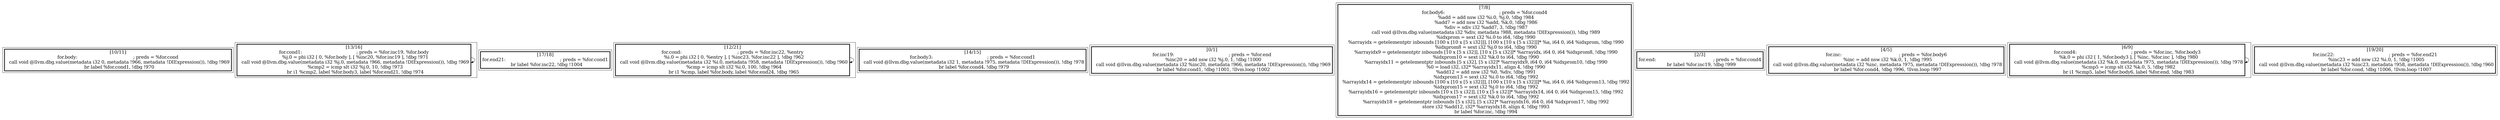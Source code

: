 
digraph G {





subgraph cluster10 {


node128 [penwidth=3.0,fontsize=20,shape=rectangle,label="[10/11]
for.body:                                         ; preds = %for.cond
  call void @llvm.dbg.value(metadata i32 0, metadata !966, metadata !DIExpression()), !dbg !969
  br label %for.cond1, !dbg !970
" ]



}

subgraph cluster9 {


node127 [penwidth=3.0,fontsize=20,shape=rectangle,label="[13/16]
for.cond1:                                        ; preds = %for.inc19, %for.body
  %j.0 = phi i32 [ 0, %for.body ], [ %inc20, %for.inc19 ], !dbg !971
  call void @llvm.dbg.value(metadata i32 %j.0, metadata !966, metadata !DIExpression()), !dbg !969
  %cmp2 = icmp slt i32 %j.0, 10, !dbg !973
  br i1 %cmp2, label %for.body3, label %for.end21, !dbg !974
" ]

node127->node127 [ ]


}

subgraph cluster8 {


node126 [penwidth=3.0,fontsize=20,shape=rectangle,label="[17/18]
for.end21:                                        ; preds = %for.cond1
  br label %for.inc22, !dbg !1004
" ]



}

subgraph cluster7 {


node125 [penwidth=3.0,fontsize=20,shape=rectangle,label="[12/21]
for.cond:                                         ; preds = %for.inc22, %entry
  %i.0 = phi i32 [ 0, %entry ], [ %inc23, %for.inc22 ], !dbg !962
  call void @llvm.dbg.value(metadata i32 %i.0, metadata !958, metadata !DIExpression()), !dbg !960
  %cmp = icmp slt i32 %i.0, 100, !dbg !964
  br i1 %cmp, label %for.body, label %for.end24, !dbg !965
" ]

node125->node125 [ ]


}

subgraph cluster6 {


node124 [penwidth=3.0,fontsize=20,shape=rectangle,label="[14/15]
for.body3:                                        ; preds = %for.cond1
  call void @llvm.dbg.value(metadata i32 1, metadata !975, metadata !DIExpression()), !dbg !978
  br label %for.cond4, !dbg !979
" ]



}

subgraph cluster0 {


node118 [penwidth=3.0,fontsize=20,shape=rectangle,label="[0/1]
for.inc19:                                        ; preds = %for.end
  %inc20 = add nsw i32 %j.0, 1, !dbg !1000
  call void @llvm.dbg.value(metadata i32 %inc20, metadata !966, metadata !DIExpression()), !dbg !969
  br label %for.cond1, !dbg !1001, !llvm.loop !1002
" ]



}

subgraph cluster5 {


node123 [penwidth=3.0,fontsize=20,shape=rectangle,label="[7/8]
for.body6:                                        ; preds = %for.cond4
  %add = add nsw i32 %i.0, %j.0, !dbg !984
  %add7 = add nsw i32 %add, %k.0, !dbg !986
  %div = sdiv i32 %add7, 3, !dbg !987
  call void @llvm.dbg.value(metadata i32 %div, metadata !988, metadata !DIExpression()), !dbg !989
  %idxprom = sext i32 %i.0 to i64, !dbg !990
  %arrayidx = getelementptr inbounds [100 x [10 x [5 x i32]]], [100 x [10 x [5 x i32]]]* %a, i64 0, i64 %idxprom, !dbg !990
  %idxprom8 = sext i32 %j.0 to i64, !dbg !990
  %arrayidx9 = getelementptr inbounds [10 x [5 x i32]], [10 x [5 x i32]]* %arrayidx, i64 0, i64 %idxprom8, !dbg !990
  %idxprom10 = sext i32 %k.0 to i64, !dbg !990
  %arrayidx11 = getelementptr inbounds [5 x i32], [5 x i32]* %arrayidx9, i64 0, i64 %idxprom10, !dbg !990
  %0 = load i32, i32* %arrayidx11, align 4, !dbg !990
  %add12 = add nsw i32 %0, %div, !dbg !991
  %idxprom13 = sext i32 %i.0 to i64, !dbg !992
  %arrayidx14 = getelementptr inbounds [100 x [10 x [5 x i32]]], [100 x [10 x [5 x i32]]]* %a, i64 0, i64 %idxprom13, !dbg !992
  %idxprom15 = sext i32 %j.0 to i64, !dbg !992
  %arrayidx16 = getelementptr inbounds [10 x [5 x i32]], [10 x [5 x i32]]* %arrayidx14, i64 0, i64 %idxprom15, !dbg !992
  %idxprom17 = sext i32 %k.0 to i64, !dbg !992
  %arrayidx18 = getelementptr inbounds [5 x i32], [5 x i32]* %arrayidx16, i64 0, i64 %idxprom17, !dbg !992
  store i32 %add12, i32* %arrayidx18, align 4, !dbg !993
  br label %for.inc, !dbg !994
" ]



}

subgraph cluster1 {


node119 [penwidth=3.0,fontsize=20,shape=rectangle,label="[2/3]
for.end:                                          ; preds = %for.cond4
  br label %for.inc19, !dbg !999
" ]



}

subgraph cluster2 {


node120 [penwidth=3.0,fontsize=20,shape=rectangle,label="[4/5]
for.inc:                                          ; preds = %for.body6
  %inc = add nsw i32 %k.0, 1, !dbg !995
  call void @llvm.dbg.value(metadata i32 %inc, metadata !975, metadata !DIExpression()), !dbg !978
  br label %for.cond4, !dbg !996, !llvm.loop !997
" ]



}

subgraph cluster3 {


node121 [penwidth=3.0,fontsize=20,shape=rectangle,label="[6/9]
for.cond4:                                        ; preds = %for.inc, %for.body3
  %k.0 = phi i32 [ 1, %for.body3 ], [ %inc, %for.inc ], !dbg !980
  call void @llvm.dbg.value(metadata i32 %k.0, metadata !975, metadata !DIExpression()), !dbg !978
  %cmp5 = icmp slt i32 %k.0, 5, !dbg !982
  br i1 %cmp5, label %for.body6, label %for.end, !dbg !983
" ]

node121->node121 [ ]


}

subgraph cluster4 {


node122 [penwidth=3.0,fontsize=20,shape=rectangle,label="[19/20]
for.inc22:                                        ; preds = %for.end21
  %inc23 = add nsw i32 %i.0, 1, !dbg !1005
  call void @llvm.dbg.value(metadata i32 %inc23, metadata !958, metadata !DIExpression()), !dbg !960
  br label %for.cond, !dbg !1006, !llvm.loop !1007
" ]



}

}
